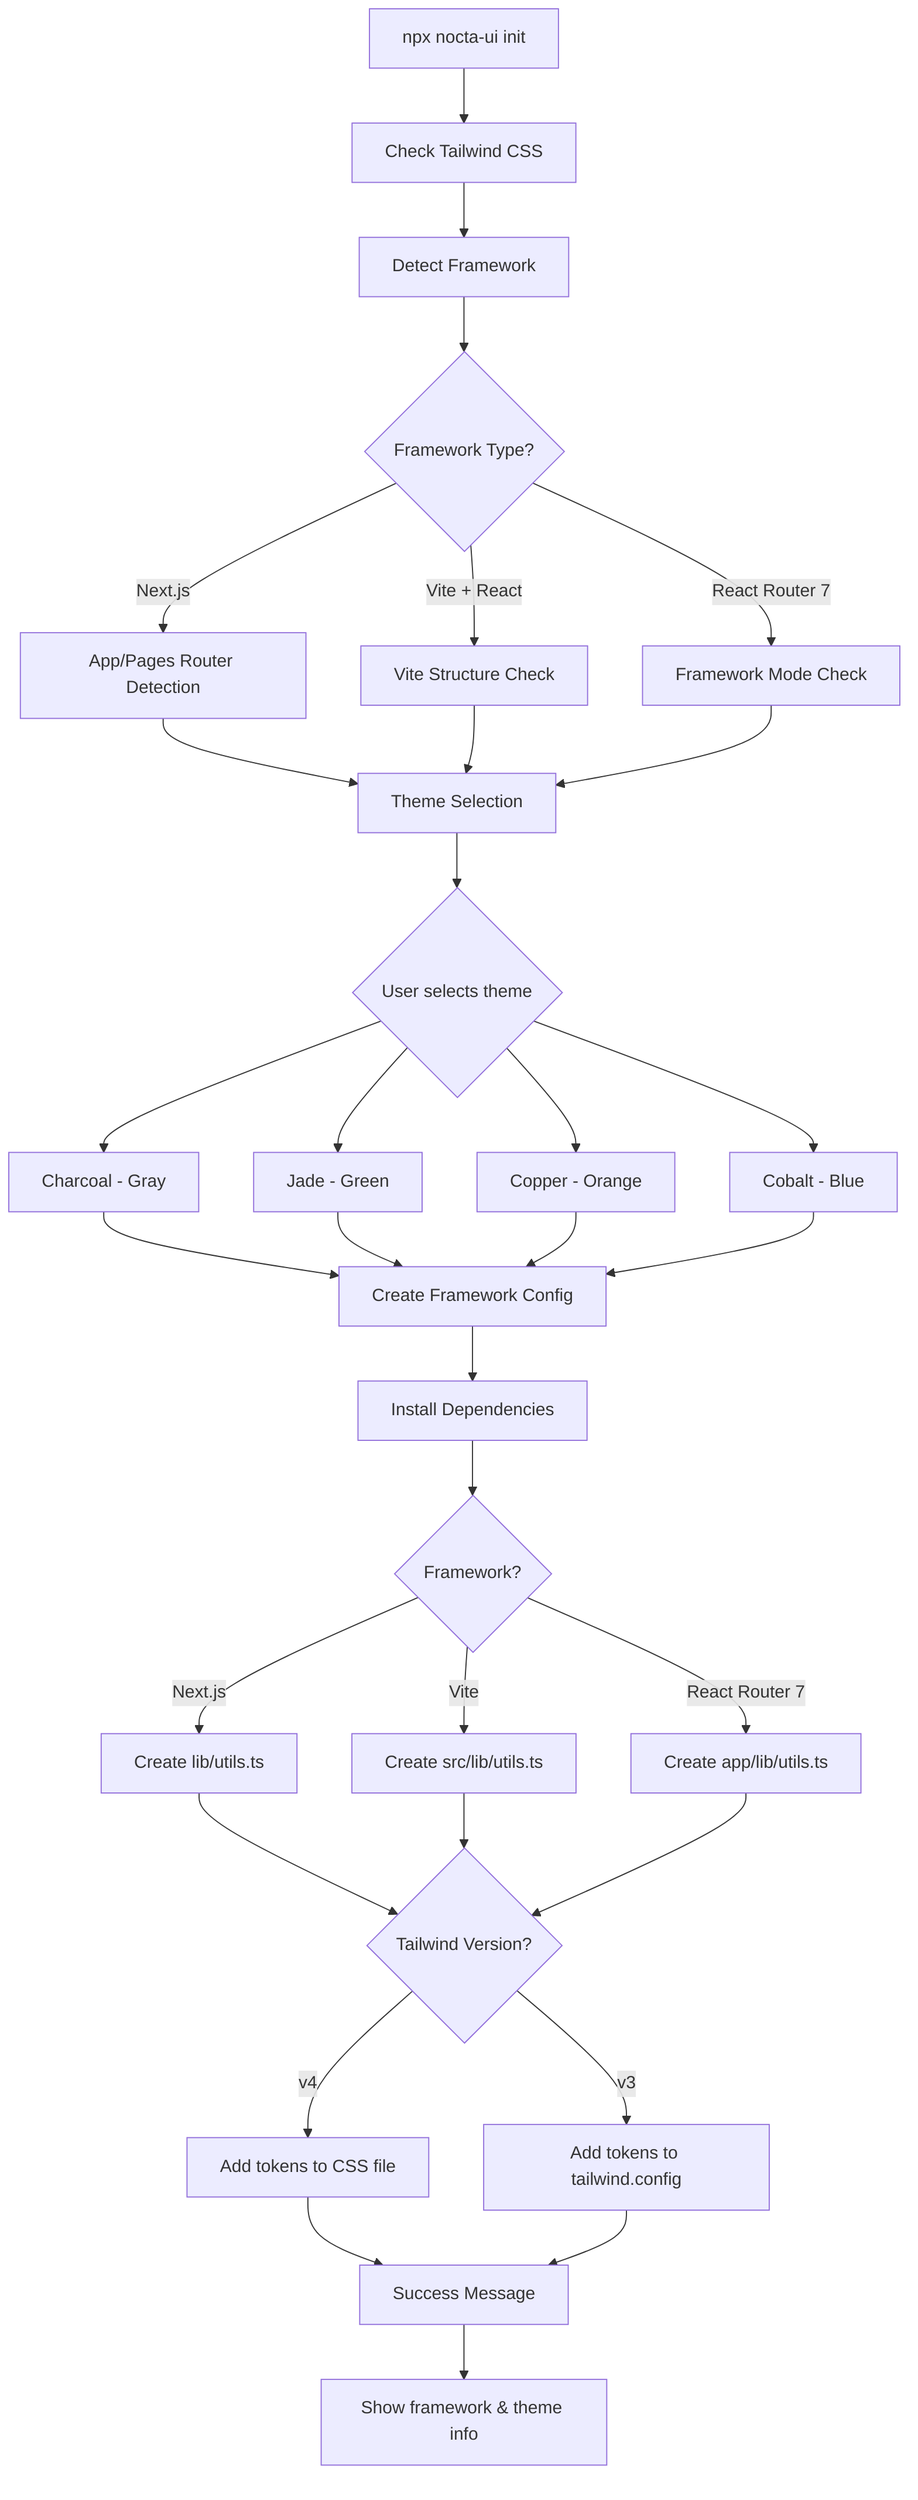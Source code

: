 flowchart TD
    A[npx nocta-ui init] --> B[Check Tailwind CSS]
    B --> C[Detect Framework]
    C --> D{Framework Type?}
    D -->|Next.js| E1[App/Pages Router Detection]
    D -->|Vite + React| E2[Vite Structure Check]
    D -->|React Router 7| E3[Framework Mode Check]
    E1 --> F[Theme Selection]
    E2 --> F
    E3 --> F
    F --> G{User selects theme}
    G --> H[Charcoal - Gray]
    G --> I[Jade - Green]
    G --> J[Copper - Orange]
    G --> K[Cobalt - Blue]
    H --> L[Create Framework Config]
    I --> L
    J --> L
    K --> L
    L --> M[Install Dependencies]
    M --> N{Framework?}
    N -->|Next.js| O1[Create lib/utils.ts]
    N -->|Vite| O2[Create src/lib/utils.ts]
    N -->|React Router 7| O3[Create app/lib/utils.ts]
    O1 --> P{Tailwind Version?}
    O2 --> P
    O3 --> P
    P -->|v4| Q[Add tokens to CSS file]
    P -->|v3| R[Add tokens to tailwind.config]
    Q --> S[Success Message]
    R --> S
    S --> T[Show framework & theme info]